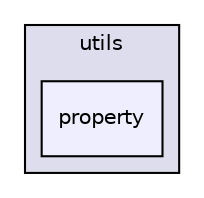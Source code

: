 digraph "/home/runner/work/GraphScope/GraphScope/flex/utils/property" {
  compound=true
  node [ fontsize="10", fontname="Helvetica"];
  edge [ labelfontsize="10", labelfontname="Helvetica"];
  subgraph clusterdir_a95fcce11a0807c0de49b10c3984b702 {
    graph [ bgcolor="#ddddee", pencolor="black", label="utils" fontname="Helvetica", fontsize="10", URL="dir_a95fcce11a0807c0de49b10c3984b702.html"]
  dir_7a87ea2416c606f93255bcbc70249226 [shape=box, label="property", style="filled", fillcolor="#eeeeff", pencolor="black", URL="dir_7a87ea2416c606f93255bcbc70249226.html"];
  }
}
